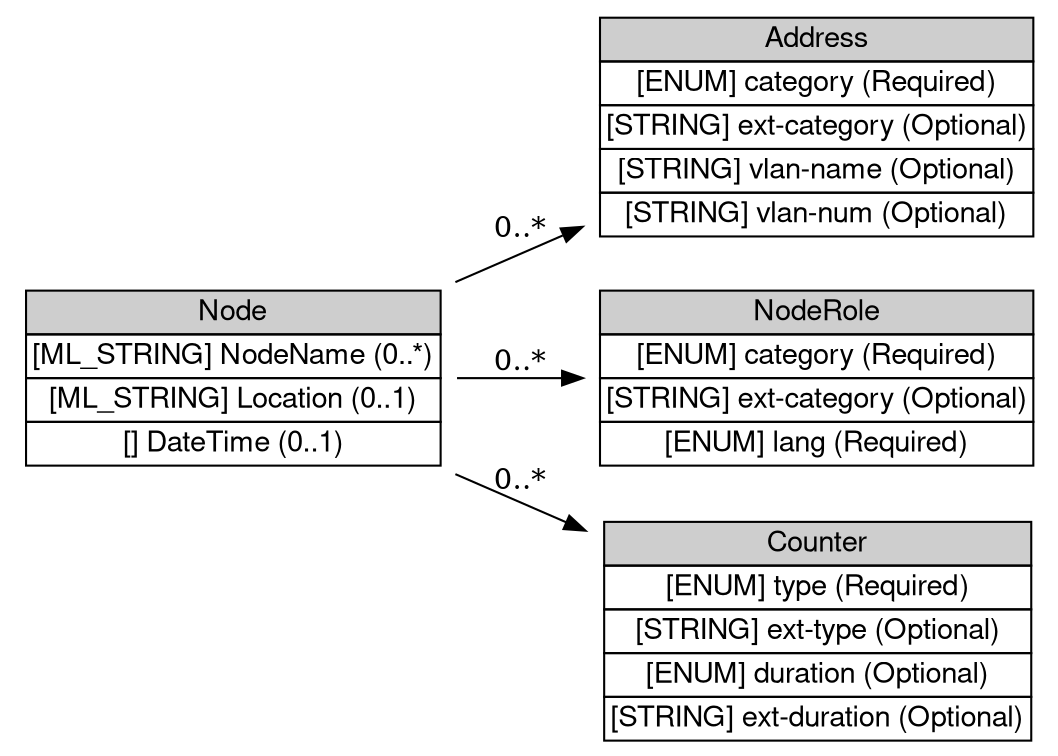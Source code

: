 digraph "Node" {
	graph [bb="0,0,494,355",
		rankdir=LR
	];
	node [label="\N"];
	"Node"	 [height=1.2778,
		label=<<table BORDER="0" CELLBORDER="1" CELLSPACING="0"> <tr> <td BGCOLOR="#CECECE" HREF="/idmef_parser/IODEF/Node.html" TITLE="The Node class names a system (e.g., PC, router) or network. "><FONT FACE="Nimbus Sans L">Node</FONT></td> </tr>" %<tr><td  HREF="/idmef_parser/IODEF/Node.html" TITLE="The name of the Node (e.g., fully qualified domain name).  This information MUST be provided if no Address information is given."><FONT FACE="Nimbus Sans L">[ML_STRING] NodeName (0..*)</FONT></td></tr>%<tr><td  HREF="/idmef_parser/IODEF/Node.html" TITLE="A free-from description of the physical location of the equipment."><FONT FACE="Nimbus Sans L">[ML_STRING] Location (0..1)</FONT></td></tr>%<tr><td  HREF="/idmef_parser/IODEF/Node.html" TITLE="A timestamp of when the resolution between the name and address was performed.  This information SHOULD be provided if both an Address and NodeName are specified."><FONT FACE="Nimbus Sans L">[] DateTime (0..1)</FONT></td></tr>%</table>>,
		pos="106.5,177.5",
		shape=plaintext,
		width=2.9583];
	Address	 [height=1.5694,
		label=<<table BORDER="0" CELLBORDER="1" CELLSPACING="0"> <tr> <td BGCOLOR="#CECECE" HREF="/idmef_parser/IODEF/Address.html" TITLE="The Address class represents a hardware (layer-2), network (layer-3), or application (layer-7) address. "><FONT FACE="Nimbus Sans L">Address</FONT></td> </tr>" %<tr><td  HREF="/idmef_parser/IODEF/Address.html" TITLE="The type of address represented.  The permitted values for this attribute are shown below.  The default value is &quot;ipv4-addr&quot;."><FONT FACE="Nimbus Sans L">[ENUM] category (Required)</FONT></td></tr>%<tr><td  HREF="/idmef_parser/IODEF/Address.html" TITLE="A means by which to extend the category attribute.  See Section 5.1."><FONT FACE="Nimbus Sans L">[STRING] ext-category (Optional)</FONT></td></tr>%<tr><td  HREF="/idmef_parser/IODEF/Address.html" TITLE="The name of the Virtual LAN to which the address belongs."><FONT FACE="Nimbus Sans L">[STRING] vlan-name (Optional)</FONT></td></tr>%<tr><td  HREF="/idmef_parser/IODEF/Address.html" TITLE="The number of the Virtual LAN to which the address belongs."><FONT FACE="Nimbus Sans L">[STRING] vlan-num (Optional)</FONT></td></tr>%</table>>,
		pos="383,298.5",
		shape=plaintext,
		width=3.0833];
	"Node" -> Address	 [label="0..*",
		lp="242.5,249",
		pos="e,271.99,249.92 211.82,223.59 228.43,230.86 245.72,238.42 262.64,245.83"];
	NodeRole	 [height=1.2778,
		label=<<table BORDER="0" CELLBORDER="1" CELLSPACING="0"> <tr> <td BGCOLOR="#CECECE" HREF="/idmef_parser/IODEF/NodeRole.html" TITLE="The NodeRole class describes the intended function performed by a particular host. "><FONT FACE="Nimbus Sans L">NodeRole</FONT></td> </tr>" %<tr><td  HREF="/idmef_parser/IODEF/NodeRole.html" TITLE="Functionality provided by a node."><FONT FACE="Nimbus Sans L">[ENUM] category (Required)</FONT></td></tr>%<tr><td  HREF="/idmef_parser/IODEF/NodeRole.html" TITLE="A means by which to extend the category attribute.  See Section 5.1."><FONT FACE="Nimbus Sans L">[STRING] ext-category (Optional)</FONT></td></tr>%<tr><td  HREF="/idmef_parser/IODEF/NodeRole.html" TITLE="A valid language code per RFC 4646 [7] constrained by the definition of &quot;xs:language&quot;.  The interpretation of this code is described in Section 6."><FONT FACE="Nimbus Sans L">[ENUM] lang (Required)</FONT></td></tr>%</table>>,
		pos="383,177.5",
		shape=plaintext,
		width=3.0833];
	"Node" -> NodeRole	 [label="0..*",
		lp="242.5,185",
		pos="e,271.97,177.5 213.01,177.5 229.01,177.5 245.61,177.5 261.88,177.5"];
	Counter	 [height=1.5694,
		label=<<table BORDER="0" CELLBORDER="1" CELLSPACING="0"> <tr> <td BGCOLOR="#CECECE" HREF="/idmef_parser/IODEF/Counter.html" TITLE="The Counter class summarize multiple occurrences of some event, or conveys counts or rates on various features (e.g., packets, sessions, events). "><FONT FACE="Nimbus Sans L">Counter</FONT></td> </tr>" %<tr><td  HREF="/idmef_parser/IODEF/Counter.html" TITLE="Specifies the units of the element content."><FONT FACE="Nimbus Sans L">[ENUM] type (Required)</FONT></td></tr>%<tr><td  HREF="/idmef_parser/IODEF/Counter.html" TITLE="A means by which to extend the type attribute. See Section 5.1."><FONT FACE="Nimbus Sans L">[STRING] ext-type (Optional)</FONT></td></tr>%<tr><td  HREF="/idmef_parser/IODEF/Counter.html" TITLE="If present, the Counter class represents a rate rather than a count over the entire event.  In that case, this attribute specifies the denominator of the rate (where the type attribute specified the nominator).  The possible values of this attribute are defined in Section 3.10.2"><FONT FACE="Nimbus Sans L">[ENUM] duration (Optional)</FONT></td></tr>%<tr><td  HREF="/idmef_parser/IODEF/Counter.html" TITLE="A means by which to extend the duration attribute.  See Section 5.1."><FONT FACE="Nimbus Sans L">[STRING] ext-duration (Optional)</FONT></td></tr>%</table>>,
		pos="383,56.5",
		shape=plaintext,
		width=3.0417];
	"Node" -> Counter	 [label="0..*",
		lp="242.5,128",
		pos="e,273.38,104.47 211.82,131.41 228.82,123.97 246.52,116.22 263.82,108.66"];
}
